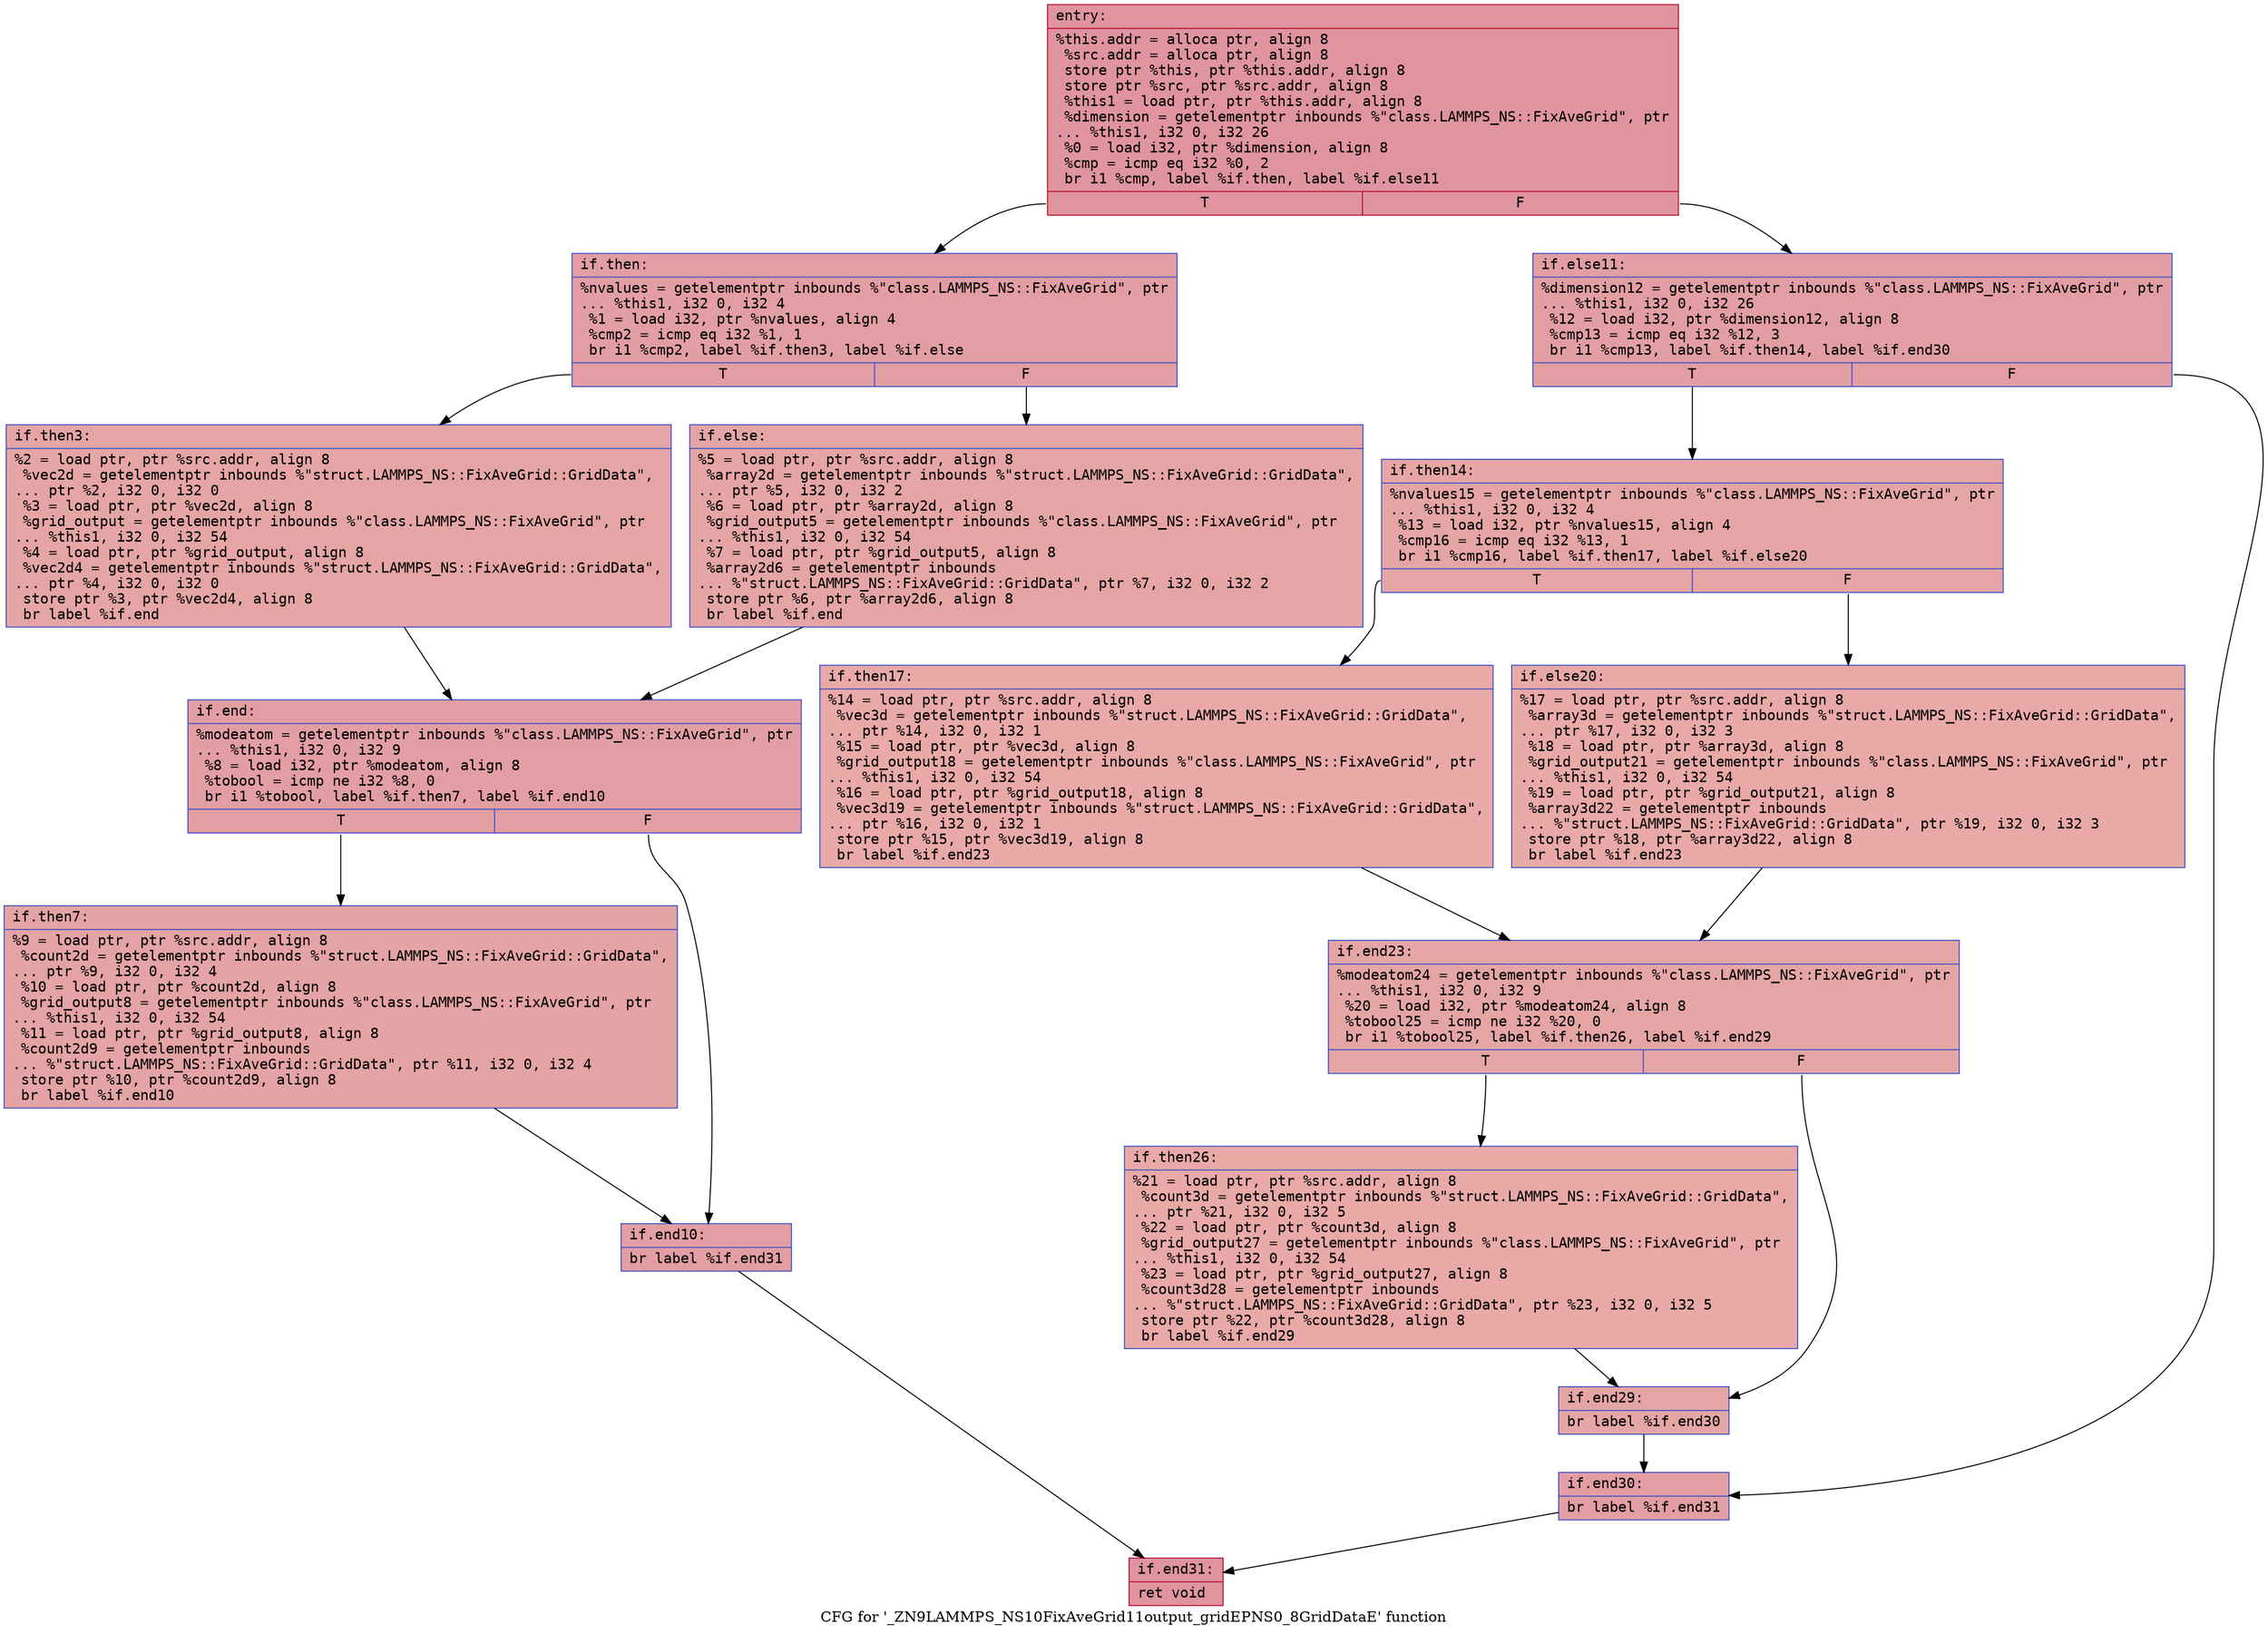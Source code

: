 digraph "CFG for '_ZN9LAMMPS_NS10FixAveGrid11output_gridEPNS0_8GridDataE' function" {
	label="CFG for '_ZN9LAMMPS_NS10FixAveGrid11output_gridEPNS0_8GridDataE' function";

	Node0x560b512fe240 [shape=record,color="#b70d28ff", style=filled, fillcolor="#b70d2870" fontname="Courier",label="{entry:\l|  %this.addr = alloca ptr, align 8\l  %src.addr = alloca ptr, align 8\l  store ptr %this, ptr %this.addr, align 8\l  store ptr %src, ptr %src.addr, align 8\l  %this1 = load ptr, ptr %this.addr, align 8\l  %dimension = getelementptr inbounds %\"class.LAMMPS_NS::FixAveGrid\", ptr\l... %this1, i32 0, i32 26\l  %0 = load i32, ptr %dimension, align 8\l  %cmp = icmp eq i32 %0, 2\l  br i1 %cmp, label %if.then, label %if.else11\l|{<s0>T|<s1>F}}"];
	Node0x560b512fe240:s0 -> Node0x560b51300470[tooltip="entry -> if.then\nProbability 50.00%" ];
	Node0x560b512fe240:s1 -> Node0x560b513004e0[tooltip="entry -> if.else11\nProbability 50.00%" ];
	Node0x560b51300470 [shape=record,color="#3d50c3ff", style=filled, fillcolor="#be242e70" fontname="Courier",label="{if.then:\l|  %nvalues = getelementptr inbounds %\"class.LAMMPS_NS::FixAveGrid\", ptr\l... %this1, i32 0, i32 4\l  %1 = load i32, ptr %nvalues, align 4\l  %cmp2 = icmp eq i32 %1, 1\l  br i1 %cmp2, label %if.then3, label %if.else\l|{<s0>T|<s1>F}}"];
	Node0x560b51300470:s0 -> Node0x560b51300820[tooltip="if.then -> if.then3\nProbability 50.00%" ];
	Node0x560b51300470:s1 -> Node0x560b51300a40[tooltip="if.then -> if.else\nProbability 50.00%" ];
	Node0x560b51300820 [shape=record,color="#3d50c3ff", style=filled, fillcolor="#c5333470" fontname="Courier",label="{if.then3:\l|  %2 = load ptr, ptr %src.addr, align 8\l  %vec2d = getelementptr inbounds %\"struct.LAMMPS_NS::FixAveGrid::GridData\",\l... ptr %2, i32 0, i32 0\l  %3 = load ptr, ptr %vec2d, align 8\l  %grid_output = getelementptr inbounds %\"class.LAMMPS_NS::FixAveGrid\", ptr\l... %this1, i32 0, i32 54\l  %4 = load ptr, ptr %grid_output, align 8\l  %vec2d4 = getelementptr inbounds %\"struct.LAMMPS_NS::FixAveGrid::GridData\",\l... ptr %4, i32 0, i32 0\l  store ptr %3, ptr %vec2d4, align 8\l  br label %if.end\l}"];
	Node0x560b51300820 -> Node0x560b51301030[tooltip="if.then3 -> if.end\nProbability 100.00%" ];
	Node0x560b51300a40 [shape=record,color="#3d50c3ff", style=filled, fillcolor="#c5333470" fontname="Courier",label="{if.else:\l|  %5 = load ptr, ptr %src.addr, align 8\l  %array2d = getelementptr inbounds %\"struct.LAMMPS_NS::FixAveGrid::GridData\",\l... ptr %5, i32 0, i32 2\l  %6 = load ptr, ptr %array2d, align 8\l  %grid_output5 = getelementptr inbounds %\"class.LAMMPS_NS::FixAveGrid\", ptr\l... %this1, i32 0, i32 54\l  %7 = load ptr, ptr %grid_output5, align 8\l  %array2d6 = getelementptr inbounds\l... %\"struct.LAMMPS_NS::FixAveGrid::GridData\", ptr %7, i32 0, i32 2\l  store ptr %6, ptr %array2d6, align 8\l  br label %if.end\l}"];
	Node0x560b51300a40 -> Node0x560b51301030[tooltip="if.else -> if.end\nProbability 100.00%" ];
	Node0x560b51301030 [shape=record,color="#3d50c3ff", style=filled, fillcolor="#be242e70" fontname="Courier",label="{if.end:\l|  %modeatom = getelementptr inbounds %\"class.LAMMPS_NS::FixAveGrid\", ptr\l... %this1, i32 0, i32 9\l  %8 = load i32, ptr %modeatom, align 8\l  %tobool = icmp ne i32 %8, 0\l  br i1 %tobool, label %if.then7, label %if.end10\l|{<s0>T|<s1>F}}"];
	Node0x560b51301030:s0 -> Node0x560b51301880[tooltip="if.end -> if.then7\nProbability 62.50%" ];
	Node0x560b51301030:s1 -> Node0x560b51301900[tooltip="if.end -> if.end10\nProbability 37.50%" ];
	Node0x560b51301880 [shape=record,color="#3d50c3ff", style=filled, fillcolor="#c32e3170" fontname="Courier",label="{if.then7:\l|  %9 = load ptr, ptr %src.addr, align 8\l  %count2d = getelementptr inbounds %\"struct.LAMMPS_NS::FixAveGrid::GridData\",\l... ptr %9, i32 0, i32 4\l  %10 = load ptr, ptr %count2d, align 8\l  %grid_output8 = getelementptr inbounds %\"class.LAMMPS_NS::FixAveGrid\", ptr\l... %this1, i32 0, i32 54\l  %11 = load ptr, ptr %grid_output8, align 8\l  %count2d9 = getelementptr inbounds\l... %\"struct.LAMMPS_NS::FixAveGrid::GridData\", ptr %11, i32 0, i32 4\l  store ptr %10, ptr %count2d9, align 8\l  br label %if.end10\l}"];
	Node0x560b51301880 -> Node0x560b51301900[tooltip="if.then7 -> if.end10\nProbability 100.00%" ];
	Node0x560b51301900 [shape=record,color="#3d50c3ff", style=filled, fillcolor="#be242e70" fontname="Courier",label="{if.end10:\l|  br label %if.end31\l}"];
	Node0x560b51301900 -> Node0x560b513022a0[tooltip="if.end10 -> if.end31\nProbability 100.00%" ];
	Node0x560b513004e0 [shape=record,color="#3d50c3ff", style=filled, fillcolor="#be242e70" fontname="Courier",label="{if.else11:\l|  %dimension12 = getelementptr inbounds %\"class.LAMMPS_NS::FixAveGrid\", ptr\l... %this1, i32 0, i32 26\l  %12 = load i32, ptr %dimension12, align 8\l  %cmp13 = icmp eq i32 %12, 3\l  br i1 %cmp13, label %if.then14, label %if.end30\l|{<s0>T|<s1>F}}"];
	Node0x560b513004e0:s0 -> Node0x560b513025b0[tooltip="if.else11 -> if.then14\nProbability 50.00%" ];
	Node0x560b513004e0:s1 -> Node0x560b51302630[tooltip="if.else11 -> if.end30\nProbability 50.00%" ];
	Node0x560b513025b0 [shape=record,color="#3d50c3ff", style=filled, fillcolor="#c5333470" fontname="Courier",label="{if.then14:\l|  %nvalues15 = getelementptr inbounds %\"class.LAMMPS_NS::FixAveGrid\", ptr\l... %this1, i32 0, i32 4\l  %13 = load i32, ptr %nvalues15, align 4\l  %cmp16 = icmp eq i32 %13, 1\l  br i1 %cmp16, label %if.then17, label %if.else20\l|{<s0>T|<s1>F}}"];
	Node0x560b513025b0:s0 -> Node0x560b51302980[tooltip="if.then14 -> if.then17\nProbability 50.00%" ];
	Node0x560b513025b0:s1 -> Node0x560b51302a00[tooltip="if.then14 -> if.else20\nProbability 50.00%" ];
	Node0x560b51302980 [shape=record,color="#3d50c3ff", style=filled, fillcolor="#ca3b3770" fontname="Courier",label="{if.then17:\l|  %14 = load ptr, ptr %src.addr, align 8\l  %vec3d = getelementptr inbounds %\"struct.LAMMPS_NS::FixAveGrid::GridData\",\l... ptr %14, i32 0, i32 1\l  %15 = load ptr, ptr %vec3d, align 8\l  %grid_output18 = getelementptr inbounds %\"class.LAMMPS_NS::FixAveGrid\", ptr\l... %this1, i32 0, i32 54\l  %16 = load ptr, ptr %grid_output18, align 8\l  %vec3d19 = getelementptr inbounds %\"struct.LAMMPS_NS::FixAveGrid::GridData\",\l... ptr %16, i32 0, i32 1\l  store ptr %15, ptr %vec3d19, align 8\l  br label %if.end23\l}"];
	Node0x560b51302980 -> Node0x560b51303000[tooltip="if.then17 -> if.end23\nProbability 100.00%" ];
	Node0x560b51302a00 [shape=record,color="#3d50c3ff", style=filled, fillcolor="#ca3b3770" fontname="Courier",label="{if.else20:\l|  %17 = load ptr, ptr %src.addr, align 8\l  %array3d = getelementptr inbounds %\"struct.LAMMPS_NS::FixAveGrid::GridData\",\l... ptr %17, i32 0, i32 3\l  %18 = load ptr, ptr %array3d, align 8\l  %grid_output21 = getelementptr inbounds %\"class.LAMMPS_NS::FixAveGrid\", ptr\l... %this1, i32 0, i32 54\l  %19 = load ptr, ptr %grid_output21, align 8\l  %array3d22 = getelementptr inbounds\l... %\"struct.LAMMPS_NS::FixAveGrid::GridData\", ptr %19, i32 0, i32 3\l  store ptr %18, ptr %array3d22, align 8\l  br label %if.end23\l}"];
	Node0x560b51302a00 -> Node0x560b51303000[tooltip="if.else20 -> if.end23\nProbability 100.00%" ];
	Node0x560b51303000 [shape=record,color="#3d50c3ff", style=filled, fillcolor="#c5333470" fontname="Courier",label="{if.end23:\l|  %modeatom24 = getelementptr inbounds %\"class.LAMMPS_NS::FixAveGrid\", ptr\l... %this1, i32 0, i32 9\l  %20 = load i32, ptr %modeatom24, align 8\l  %tobool25 = icmp ne i32 %20, 0\l  br i1 %tobool25, label %if.then26, label %if.end29\l|{<s0>T|<s1>F}}"];
	Node0x560b51303000:s0 -> Node0x560b51303870[tooltip="if.end23 -> if.then26\nProbability 62.50%" ];
	Node0x560b51303000:s1 -> Node0x560b513038f0[tooltip="if.end23 -> if.end29\nProbability 37.50%" ];
	Node0x560b51303870 [shape=record,color="#3d50c3ff", style=filled, fillcolor="#ca3b3770" fontname="Courier",label="{if.then26:\l|  %21 = load ptr, ptr %src.addr, align 8\l  %count3d = getelementptr inbounds %\"struct.LAMMPS_NS::FixAveGrid::GridData\",\l... ptr %21, i32 0, i32 5\l  %22 = load ptr, ptr %count3d, align 8\l  %grid_output27 = getelementptr inbounds %\"class.LAMMPS_NS::FixAveGrid\", ptr\l... %this1, i32 0, i32 54\l  %23 = load ptr, ptr %grid_output27, align 8\l  %count3d28 = getelementptr inbounds\l... %\"struct.LAMMPS_NS::FixAveGrid::GridData\", ptr %23, i32 0, i32 5\l  store ptr %22, ptr %count3d28, align 8\l  br label %if.end29\l}"];
	Node0x560b51303870 -> Node0x560b513038f0[tooltip="if.then26 -> if.end29\nProbability 100.00%" ];
	Node0x560b513038f0 [shape=record,color="#3d50c3ff", style=filled, fillcolor="#c5333470" fontname="Courier",label="{if.end29:\l|  br label %if.end30\l}"];
	Node0x560b513038f0 -> Node0x560b51302630[tooltip="if.end29 -> if.end30\nProbability 100.00%" ];
	Node0x560b51302630 [shape=record,color="#3d50c3ff", style=filled, fillcolor="#be242e70" fontname="Courier",label="{if.end30:\l|  br label %if.end31\l}"];
	Node0x560b51302630 -> Node0x560b513022a0[tooltip="if.end30 -> if.end31\nProbability 100.00%" ];
	Node0x560b513022a0 [shape=record,color="#b70d28ff", style=filled, fillcolor="#b70d2870" fontname="Courier",label="{if.end31:\l|  ret void\l}"];
}
